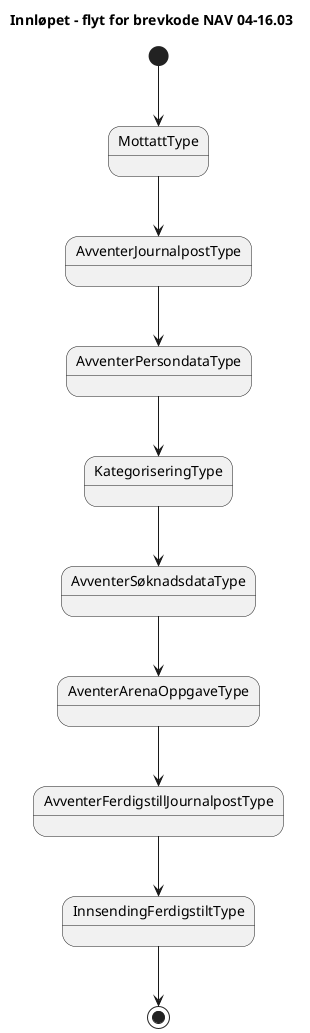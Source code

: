 @startuml
title 
Innløpet – flyt for brevkode NAV 04-16.03
end title           
[*]-->MottattType 
MottattType --> AvventerJournalpostType
AvventerJournalpostType --> AvventerPersondataType
AvventerPersondataType --> KategoriseringType
KategoriseringType --> AvventerSøknadsdataType
AvventerSøknadsdataType --> AventerArenaOppgaveType
AventerArenaOppgaveType --> AvventerFerdigstillJournalpostType
AvventerFerdigstillJournalpostType --> InnsendingFerdigstiltType
InnsendingFerdigstiltType--> [*]
@enduml